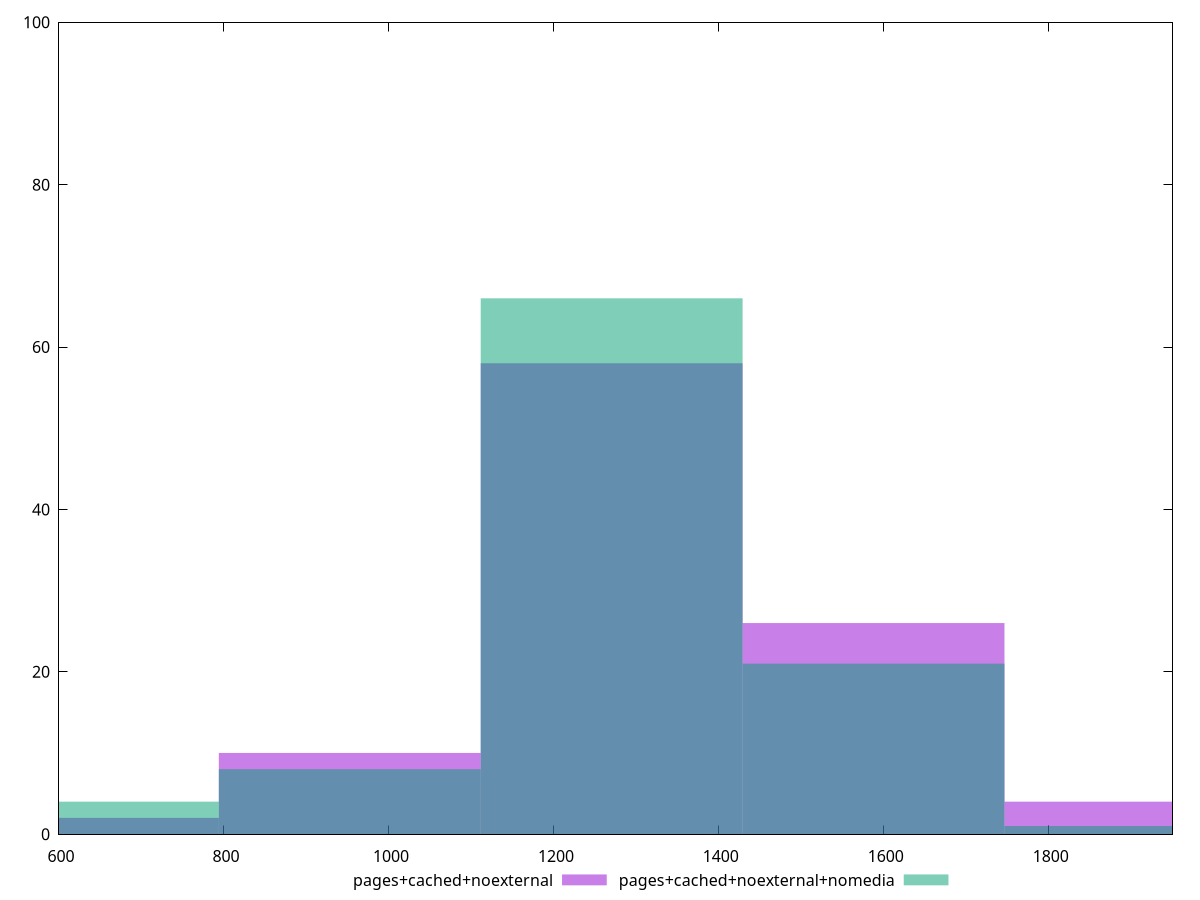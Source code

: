 reset

$pagesCachedNoexternal <<EOF
952.518566100521 10
1270.0247548006946 58
1587.5309435008683 26
635.0123774003473 2
1905.037132201042 4
EOF

$pagesCachedNoexternalNomedia <<EOF
952.518566100521 8
1270.0247548006946 66
1587.5309435008683 21
635.0123774003473 4
1905.037132201042 1
EOF

set key outside below
set boxwidth 317.50618870017365
set xrange [600:1950]
set yrange [0:100]
set trange [0:100]
set style fill transparent solid 0.5 noborder
set terminal svg size 640, 500 enhanced background rgb 'white'
set output "reprap/uses-webp-images/comparison/histogram/2_vs_3.svg"

plot $pagesCachedNoexternal title "pages+cached+noexternal" with boxes, \
     $pagesCachedNoexternalNomedia title "pages+cached+noexternal+nomedia" with boxes

reset
